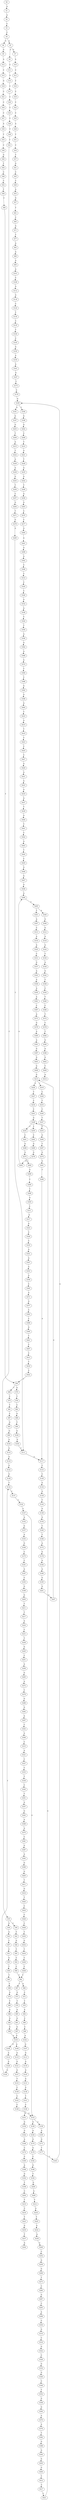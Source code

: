 strict digraph  {
	S0 -> S1 [ label = A ];
	S1 -> S2 [ label = A ];
	S2 -> S3 [ label = C ];
	S3 -> S4 [ label = C ];
	S4 -> S5 [ label = A ];
	S4 -> S6 [ label = G ];
	S5 -> S7 [ label = G ];
	S5 -> S8 [ label = C ];
	S6 -> S9 [ label = G ];
	S7 -> S10 [ label = A ];
	S8 -> S11 [ label = C ];
	S9 -> S12 [ label = A ];
	S10 -> S13 [ label = C ];
	S11 -> S14 [ label = A ];
	S12 -> S15 [ label = C ];
	S13 -> S16 [ label = T ];
	S14 -> S17 [ label = C ];
	S15 -> S18 [ label = G ];
	S16 -> S19 [ label = C ];
	S17 -> S20 [ label = C ];
	S18 -> S21 [ label = C ];
	S19 -> S22 [ label = C ];
	S20 -> S23 [ label = C ];
	S21 -> S24 [ label = C ];
	S22 -> S25 [ label = C ];
	S23 -> S26 [ label = C ];
	S24 -> S27 [ label = C ];
	S25 -> S28 [ label = A ];
	S26 -> S29 [ label = T ];
	S27 -> S30 [ label = A ];
	S28 -> S31 [ label = T ];
	S29 -> S32 [ label = T ];
	S30 -> S33 [ label = T ];
	S31 -> S34 [ label = C ];
	S32 -> S35 [ label = C ];
	S33 -> S36 [ label = C ];
	S34 -> S37 [ label = T ];
	S35 -> S38 [ label = C ];
	S35 -> S39 [ label = G ];
	S36 -> S40 [ label = G ];
	S37 -> S41 [ label = G ];
	S38 -> S42 [ label = T ];
	S39 -> S43 [ label = A ];
	S40 -> S44 [ label = T ];
	S41 -> S45 [ label = C ];
	S42 -> S46 [ label = G ];
	S43 -> S47 [ label = T ];
	S44 -> S48 [ label = C ];
	S45 -> S49 [ label = C ];
	S46 -> S50 [ label = T ];
	S47 -> S51 [ label = C ];
	S48 -> S52 [ label = C ];
	S49 -> S53 [ label = A ];
	S50 -> S54 [ label = C ];
	S51 -> S55 [ label = G ];
	S52 -> S56 [ label = T ];
	S53 -> S57 [ label = G ];
	S54 -> S58 [ label = C ];
	S55 -> S59 [ label = T ];
	S56 -> S60 [ label = C ];
	S57 -> S61 [ label = T ];
	S58 -> S62 [ label = T ];
	S59 -> S63 [ label = T ];
	S60 -> S64 [ label = T ];
	S61 -> S65 [ label = C ];
	S62 -> S66 [ label = A ];
	S62 -> S67 [ label = T ];
	S63 -> S68 [ label = T ];
	S64 -> S69 [ label = T ];
	S64 -> S70 [ label = G ];
	S65 -> S71 [ label = G ];
	S66 -> S72 [ label = C ];
	S67 -> S73 [ label = G ];
	S68 -> S74 [ label = G ];
	S69 -> S75 [ label = C ];
	S70 -> S76 [ label = T ];
	S71 -> S77 [ label = T ];
	S72 -> S78 [ label = T ];
	S73 -> S79 [ label = T ];
	S74 -> S80 [ label = T ];
	S75 -> S81 [ label = T ];
	S76 -> S82 [ label = C ];
	S77 -> S83 [ label = A ];
	S78 -> S84 [ label = A ];
	S79 -> S85 [ label = A ];
	S80 -> S86 [ label = A ];
	S81 -> S87 [ label = C ];
	S82 -> S88 [ label = G ];
	S83 -> S89 [ label = A ];
	S84 -> S90 [ label = C ];
	S85 -> S91 [ label = G ];
	S86 -> S92 [ label = G ];
	S87 -> S93 [ label = G ];
	S88 -> S94 [ label = T ];
	S89 -> S95 [ label = G ];
	S90 -> S96 [ label = C ];
	S91 -> S97 [ label = G ];
	S92 -> S98 [ label = G ];
	S93 -> S99 [ label = G ];
	S94 -> S100 [ label = G ];
	S95 -> S101 [ label = A ];
	S96 -> S102 [ label = A ];
	S97 -> S103 [ label = A ];
	S98 -> S103 [ label = A ];
	S99 -> S104 [ label = A ];
	S100 -> S105 [ label = G ];
	S101 -> S106 [ label = C ];
	S102 -> S107 [ label = G ];
	S103 -> S108 [ label = G ];
	S103 -> S109 [ label = A ];
	S104 -> S110 [ label = G ];
	S105 -> S111 [ label = T ];
	S106 -> S112 [ label = G ];
	S107 -> S113 [ label = G ];
	S108 -> S114 [ label = A ];
	S109 -> S115 [ label = A ];
	S110 -> S116 [ label = A ];
	S111 -> S117 [ label = A ];
	S112 -> S118 [ label = G ];
	S113 -> S119 [ label = A ];
	S114 -> S120 [ label = G ];
	S115 -> S121 [ label = G ];
	S116 -> S122 [ label = G ];
	S117 -> S123 [ label = C ];
	S118 -> S124 [ label = C ];
	S119 -> S125 [ label = G ];
	S120 -> S126 [ label = G ];
	S121 -> S127 [ label = G ];
	S122 -> S128 [ label = G ];
	S123 -> S129 [ label = C ];
	S124 -> S130 [ label = T ];
	S125 -> S131 [ label = A ];
	S126 -> S132 [ label = T ];
	S127 -> S133 [ label = T ];
	S128 -> S132 [ label = T ];
	S129 -> S134 [ label = G ];
	S130 -> S135 [ label = C ];
	S131 -> S136 [ label = G ];
	S132 -> S137 [ label = C ];
	S133 -> S138 [ label = C ];
	S134 -> S139 [ label = G ];
	S135 -> S140 [ label = T ];
	S136 -> S141 [ label = T ];
	S137 -> S142 [ label = C ];
	S138 -> S143 [ label = C ];
	S139 -> S144 [ label = T ];
	S140 -> S145 [ label = C ];
	S141 -> S146 [ label = C ];
	S142 -> S147 [ label = C ];
	S143 -> S148 [ label = C ];
	S144 -> S149 [ label = G ];
	S145 -> S150 [ label = G ];
	S146 -> S151 [ label = A ];
	S147 -> S152 [ label = A ];
	S147 -> S153 [ label = G ];
	S148 -> S153 [ label = G ];
	S149 -> S154 [ label = G ];
	S150 -> S155 [ label = A ];
	S151 -> S156 [ label = G ];
	S152 -> S157 [ label = G ];
	S153 -> S158 [ label = G ];
	S153 -> S159 [ label = A ];
	S154 -> S160 [ label = T ];
	S155 -> S161 [ label = A ];
	S156 -> S162 [ label = G ];
	S157 -> S163 [ label = A ];
	S158 -> S164 [ label = A ];
	S159 -> S165 [ label = A ];
	S160 -> S166 [ label = T ];
	S161 -> S167 [ label = G ];
	S162 -> S168 [ label = A ];
	S163 -> S169 [ label = G ];
	S164 -> S170 [ label = G ];
	S165 -> S171 [ label = G ];
	S166 -> S172 [ label = A ];
	S167 -> S173 [ label = T ];
	S168 -> S174 [ label = C ];
	S169 -> S175 [ label = C ];
	S170 -> S176 [ label = G ];
	S171 -> S177 [ label = T ];
	S172 -> S178 [ label = G ];
	S173 -> S179 [ label = C ];
	S174 -> S180 [ label = C ];
	S175 -> S181 [ label = C ];
	S176 -> S182 [ label = C ];
	S177 -> S183 [ label = C ];
	S178 -> S184 [ label = A ];
	S179 -> S185 [ label = G ];
	S180 -> S186 [ label = A ];
	S181 -> S187 [ label = A ];
	S182 -> S188 [ label = G ];
	S183 -> S185 [ label = G ];
	S184 -> S189 [ label = A ];
	S185 -> S190 [ label = C ];
	S185 -> S191 [ label = A ];
	S186 -> S192 [ label = G ];
	S187 -> S193 [ label = C ];
	S188 -> S194 [ label = T ];
	S189 -> S195 [ label = G ];
	S190 -> S196 [ label = G ];
	S191 -> S197 [ label = G ];
	S192 -> S198 [ label = T ];
	S193 -> S199 [ label = G ];
	S194 -> S200 [ label = G ];
	S195 -> S201 [ label = G ];
	S196 -> S202 [ label = G ];
	S197 -> S203 [ label = G ];
	S198 -> S204 [ label = C ];
	S199 -> S205 [ label = G ];
	S200 -> S206 [ label = G ];
	S201 -> S207 [ label = G ];
	S202 -> S208 [ label = C ];
	S203 -> S209 [ label = T ];
	S204 -> S210 [ label = T ];
	S205 -> S211 [ label = T ];
	S206 -> S212 [ label = T ];
	S207 -> S213 [ label = G ];
	S208 -> S214 [ label = T ];
	S209 -> S215 [ label = A ];
	S210 -> S216 [ label = C ];
	S211 -> S217 [ label = T ];
	S212 -> S218 [ label = A ];
	S213 -> S219 [ label = T ];
	S213 -> S220 [ label = G ];
	S214 -> S221 [ label = A ];
	S215 -> S222 [ label = T ];
	S216 -> S223 [ label = T ];
	S217 -> S224 [ label = A ];
	S218 -> S225 [ label = T ];
	S219 -> S226 [ label = C ];
	S220 -> S227 [ label = T ];
	S221 -> S228 [ label = T ];
	S222 -> S229 [ label = A ];
	S223 -> S230 [ label = G ];
	S224 -> S231 [ label = C ];
	S225 -> S232 [ label = G ];
	S226 -> S233 [ label = T ];
	S227 -> S234 [ label = C ];
	S228 -> S235 [ label = A ];
	S229 -> S236 [ label = A ];
	S230 -> S237 [ label = T ];
	S231 -> S238 [ label = T ];
	S232 -> S239 [ label = A ];
	S233 -> S240 [ label = C ];
	S234 -> S241 [ label = C ];
	S235 -> S242 [ label = G ];
	S236 -> S243 [ label = G ];
	S237 -> S244 [ label = A ];
	S238 -> S245 [ label = G ];
	S239 -> S246 [ label = G ];
	S240 -> S247 [ label = T ];
	S241 -> S248 [ label = G ];
	S242 -> S249 [ label = T ];
	S243 -> S250 [ label = T ];
	S245 -> S251 [ label = C ];
	S246 -> S252 [ label = C ];
	S247 -> S253 [ label = C ];
	S248 -> S254 [ label = C ];
	S248 -> S255 [ label = T ];
	S249 -> S256 [ label = A ];
	S250 -> S257 [ label = C ];
	S251 -> S258 [ label = A ];
	S252 -> S259 [ label = G ];
	S253 -> S260 [ label = G ];
	S254 -> S261 [ label = C ];
	S255 -> S262 [ label = C ];
	S256 -> S263 [ label = G ];
	S257 -> S264 [ label = G ];
	S258 -> S265 [ label = G ];
	S259 -> S266 [ label = G ];
	S260 -> S267 [ label = T ];
	S261 -> S268 [ label = G ];
	S262 -> S269 [ label = G ];
	S263 -> S270 [ label = C ];
	S264 -> S271 [ label = T ];
	S265 -> S272 [ label = A ];
	S266 -> S273 [ label = T ];
	S267 -> S274 [ label = G ];
	S268 -> S275 [ label = G ];
	S269 -> S276 [ label = G ];
	S270 -> S277 [ label = C ];
	S271 -> S278 [ label = G ];
	S272 -> S279 [ label = C ];
	S273 -> S280 [ label = C ];
	S274 -> S281 [ label = G ];
	S275 -> S282 [ label = A ];
	S276 -> S283 [ label = A ];
	S277 -> S284 [ label = G ];
	S278 -> S285 [ label = G ];
	S279 -> S286 [ label = G ];
	S280 -> S287 [ label = G ];
	S281 -> S288 [ label = T ];
	S282 -> S289 [ label = A ];
	S283 -> S290 [ label = A ];
	S284 -> S291 [ label = A ];
	S285 -> S111 [ label = T ];
	S286 -> S292 [ label = G ];
	S287 -> S293 [ label = C ];
	S288 -> S117 [ label = A ];
	S289 -> S294 [ label = C ];
	S290 -> S295 [ label = C ];
	S291 -> S296 [ label = A ];
	S292 -> S297 [ label = A ];
	S293 -> S298 [ label = A ];
	S294 -> S299 [ label = T ];
	S295 -> S300 [ label = A ];
	S295 -> S301 [ label = T ];
	S296 -> S302 [ label = A ];
	S297 -> S303 [ label = C ];
	S298 -> S304 [ label = C ];
	S299 -> S305 [ label = G ];
	S300 -> S306 [ label = G ];
	S301 -> S307 [ label = A ];
	S302 -> S308 [ label = C ];
	S303 -> S309 [ label = A ];
	S304 -> S310 [ label = G ];
	S305 -> S311 [ label = C ];
	S306 -> S312 [ label = G ];
	S307 -> S313 [ label = C ];
	S308 -> S314 [ label = C ];
	S309 -> S315 [ label = C ];
	S310 -> S316 [ label = C ];
	S311 -> S317 [ label = A ];
	S312 -> S318 [ label = A ];
	S313 -> S319 [ label = A ];
	S314 -> S320 [ label = C ];
	S315 -> S321 [ label = A ];
	S316 -> S322 [ label = G ];
	S317 -> S323 [ label = A ];
	S318 -> S324 [ label = A ];
	S319 -> S325 [ label = A ];
	S320 -> S326 [ label = C ];
	S321 -> S327 [ label = C ];
	S322 -> S328 [ label = C ];
	S323 -> S329 [ label = C ];
	S324 -> S330 [ label = T ];
	S325 -> S331 [ label = C ];
	S326 -> S332 [ label = G ];
	S327 -> S333 [ label = C ];
	S328 -> S334 [ label = G ];
	S329 -> S335 [ label = C ];
	S330 -> S336 [ label = A ];
	S331 -> S337 [ label = G ];
	S332 -> S338 [ label = A ];
	S333 -> S339 [ label = T ];
	S334 -> S340 [ label = G ];
	S335 -> S341 [ label = A ];
	S336 -> S342 [ label = G ];
	S337 -> S343 [ label = A ];
	S338 -> S344 [ label = C ];
	S339 -> S345 [ label = C ];
	S340 -> S346 [ label = C ];
	S341 -> S347 [ label = G ];
	S342 -> S348 [ label = T ];
	S343 -> S349 [ label = A ];
	S344 -> S350 [ label = T ];
	S345 -> S351 [ label = T ];
	S346 -> S352 [ label = T ];
	S347 -> S353 [ label = A ];
	S348 -> S354 [ label = C ];
	S349 -> S355 [ label = A ];
	S350 -> S356 [ label = A ];
	S351 -> S357 [ label = A ];
	S352 -> S358 [ label = G ];
	S353 -> S359 [ label = A ];
	S354 -> S360 [ label = T ];
	S355 -> S361 [ label = A ];
	S356 -> S362 [ label = G ];
	S357 -> S363 [ label = G ];
	S358 -> S364 [ label = G ];
	S359 -> S365 [ label = C ];
	S360 -> S366 [ label = C ];
	S361 -> S367 [ label = C ];
	S362 -> S368 [ label = A ];
	S363 -> S369 [ label = A ];
	S364 -> S370 [ label = A ];
	S365 -> S371 [ label = A ];
	S366 -> S372 [ label = T ];
	S367 -> S373 [ label = A ];
	S368 -> S374 [ label = A ];
	S369 -> S375 [ label = A ];
	S370 -> S376 [ label = A ];
	S371 -> S377 [ label = G ];
	S372 -> S378 [ label = C ];
	S373 -> S379 [ label = G ];
	S374 -> S380 [ label = T ];
	S375 -> S381 [ label = C ];
	S376 -> S382 [ label = T ];
	S377 -> S383 [ label = C ];
	S378 -> S384 [ label = T ];
	S379 -> S385 [ label = A ];
	S380 -> S386 [ label = C ];
	S381 -> S387 [ label = G ];
	S382 -> S388 [ label = G ];
	S383 -> S389 [ label = C ];
	S384 -> S390 [ label = G ];
	S385 -> S391 [ label = A ];
	S386 -> S392 [ label = G ];
	S387 -> S393 [ label = A ];
	S388 -> S394 [ label = G ];
	S389 -> S395 [ label = G ];
	S390 -> S396 [ label = A ];
	S391 -> S397 [ label = G ];
	S392 -> S398 [ label = G ];
	S393 -> S399 [ label = G ];
	S394 -> S400 [ label = G ];
	S395 -> S401 [ label = T ];
	S396 -> S402 [ label = G ];
	S397 -> S403 [ label = G ];
	S398 -> S404 [ label = G ];
	S399 -> S405 [ label = G ];
	S400 -> S406 [ label = G ];
	S401 -> S407 [ label = C ];
	S402 -> S408 [ label = T ];
	S403 -> S409 [ label = G ];
	S404 -> S410 [ label = T ];
	S405 -> S411 [ label = T ];
	S406 -> S412 [ label = T ];
	S407 -> S413 [ label = C ];
	S408 -> S414 [ label = A ];
	S409 -> S213 [ label = G ];
	S410 -> S415 [ label = A ];
	S411 -> S416 [ label = G ];
	S412 -> S417 [ label = C ];
	S413 -> S418 [ label = T ];
	S415 -> S419 [ label = T ];
	S416 -> S420 [ label = T ];
	S417 -> S421 [ label = C ];
	S418 -> S422 [ label = C ];
	S419 -> S423 [ label = C ];
	S420 -> S424 [ label = C ];
	S421 -> S248 [ label = G ];
	S422 -> S64 [ label = T ];
	S423 -> S425 [ label = C ];
	S424 -> S426 [ label = C ];
	S425 -> S427 [ label = C ];
	S426 -> S428 [ label = C ];
	S427 -> S429 [ label = G ];
	S428 -> S430 [ label = T ];
	S429 -> S431 [ label = A ];
	S430 -> S432 [ label = G ];
	S431 -> S433 [ label = A ];
	S432 -> S434 [ label = T ];
	S433 -> S435 [ label = A ];
	S434 -> S436 [ label = C ];
	S435 -> S437 [ label = G ];
	S436 -> S438 [ label = C ];
	S437 -> S439 [ label = T ];
	S438 -> S62 [ label = T ];
	S439 -> S440 [ label = G ];
	S440 -> S441 [ label = T ];
	S441 -> S442 [ label = C ];
	S442 -> S443 [ label = G ];
	S443 -> S444 [ label = T ];
	S444 -> S445 [ label = C ];
	S445 -> S446 [ label = G ];
	S446 -> S447 [ label = G ];
	S447 -> S448 [ label = A ];
	S448 -> S290 [ label = A ];
}
